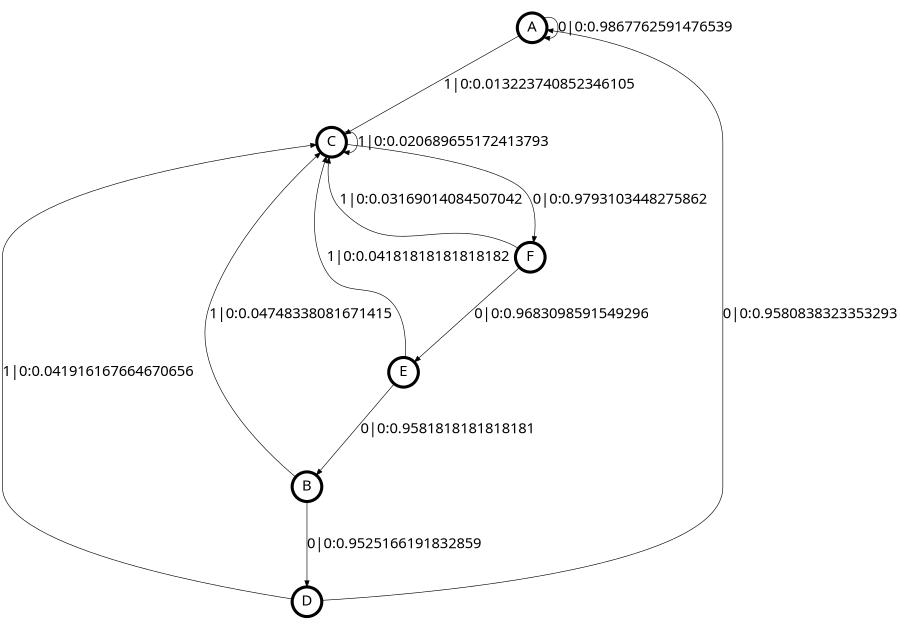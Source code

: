 digraph  {
size = "6,8.5";
ratio = "fill";
node
[shape = circle];
node [fontsize = 24];
node [penwidth = 5];
edge [fontsize = 24];
node [fontname = "CMU Serif Roman"];
graph [fontname = "CMU Serif Roman"];
edge [fontname = "CMU Serif Roman"];
A -> A [label = "0|0:0.9867762591476539\l"];
A -> C [label = "1|0:0.013223740852346105\l"];
B -> C [label = "1|0:0.04748338081671415\l"];
B -> D [label = "0|0:0.9525166191832859\l"];
C -> C [label = "1|0:0.020689655172413793\l"];
C -> F [label = "0|0:0.9793103448275862\l"];
D -> A [label = "0|0:0.9580838323353293\l"];
D -> C [label = "1|0:0.041916167664670656\l"];
E -> B [label = "0|0:0.9581818181818181\l"];
E -> C [label = "1|0:0.04181818181818182\l"];
F -> C [label = "1|0:0.03169014084507042\l"];
F -> E [label = "0|0:0.9683098591549296\l"];
}
